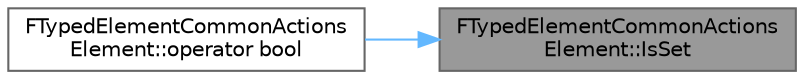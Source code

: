 digraph "FTypedElementCommonActionsElement::IsSet"
{
 // INTERACTIVE_SVG=YES
 // LATEX_PDF_SIZE
  bgcolor="transparent";
  edge [fontname=Helvetica,fontsize=10,labelfontname=Helvetica,labelfontsize=10];
  node [fontname=Helvetica,fontsize=10,shape=box,height=0.2,width=0.4];
  rankdir="RL";
  Node1 [id="Node000001",label="FTypedElementCommonActions\lElement::IsSet",height=0.2,width=0.4,color="gray40", fillcolor="grey60", style="filled", fontcolor="black",tooltip=" "];
  Node1 -> Node2 [id="edge1_Node000001_Node000002",dir="back",color="steelblue1",style="solid",tooltip=" "];
  Node2 [id="Node000002",label="FTypedElementCommonActions\lElement::operator bool",height=0.2,width=0.4,color="grey40", fillcolor="white", style="filled",URL="$d9/d84/structFTypedElementCommonActionsElement.html#a9f7ea5b73023100de8924668dc61a044",tooltip=" "];
}
